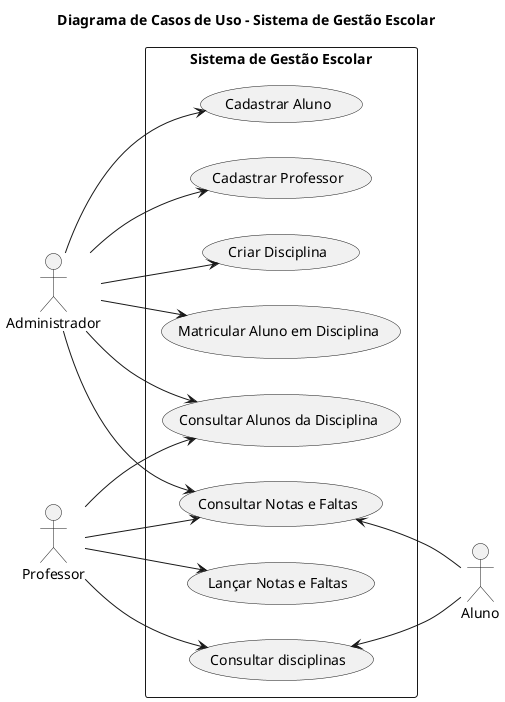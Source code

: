 @startuml
' Título do Diagrama
title Diagrama de Casos de Uso - Sistema de Gestão Escolar

' Layout da esquerda para a direita
left to right direction

' Definição dos Atores
actor Administrador
actor Professor
actor Aluno

' Delimitação do Sistema com um retângulo
rectangle "Sistema de Gestão Escolar" {
  ' Casos de Uso do Administrador
  (Cadastrar Aluno) as UC1
  (Cadastrar Professor) as UC2
  (Criar Disciplina) as UC3
  (Matricular Aluno em Disciplina) as UC4

  ' Caso de Uso do Professor
  (Lançar Notas e Faltas) as UC5

  ' Caso de Uso Compartilhado
  (Consultar Alunos da Disciplina) as UC6
  (Consultar Notas e Faltas) as UC7
  (Consultar disciplinas) as UC8
}

' Relacionamentos do Administrador com os Casos de Uso
Administrador --> UC1
Administrador --> UC2
Administrador --> UC3
Administrador --> UC4

' Relacionamento do Professor com os Casos de Uso
Professor --> UC5

' Ambos os atores podem realizar a consulta
Administrador --> UC6
Professor --> UC6

' Todos os atores podem realizar a consulta
Administrador --> UC7
Professor --> UC7
UC7 <-- Aluno

' Ambos os atores podem realizar a consulta
Professor --> UC8
UC8 <-- Aluno
@enduml